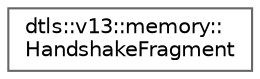 digraph "Graphical Class Hierarchy"
{
 // LATEX_PDF_SIZE
  bgcolor="transparent";
  edge [fontname=Helvetica,fontsize=10,labelfontname=Helvetica,labelfontsize=10];
  node [fontname=Helvetica,fontsize=10,shape=box,height=0.2,width=0.4];
  rankdir="LR";
  Node0 [id="Node000000",label="dtls::v13::memory::\lHandshakeFragment",height=0.2,width=0.4,color="grey40", fillcolor="white", style="filled",URL="$structdtls_1_1v13_1_1memory_1_1HandshakeFragment.html",tooltip="Optimized Handshake Message Buffering for DTLS v1.3."];
}
